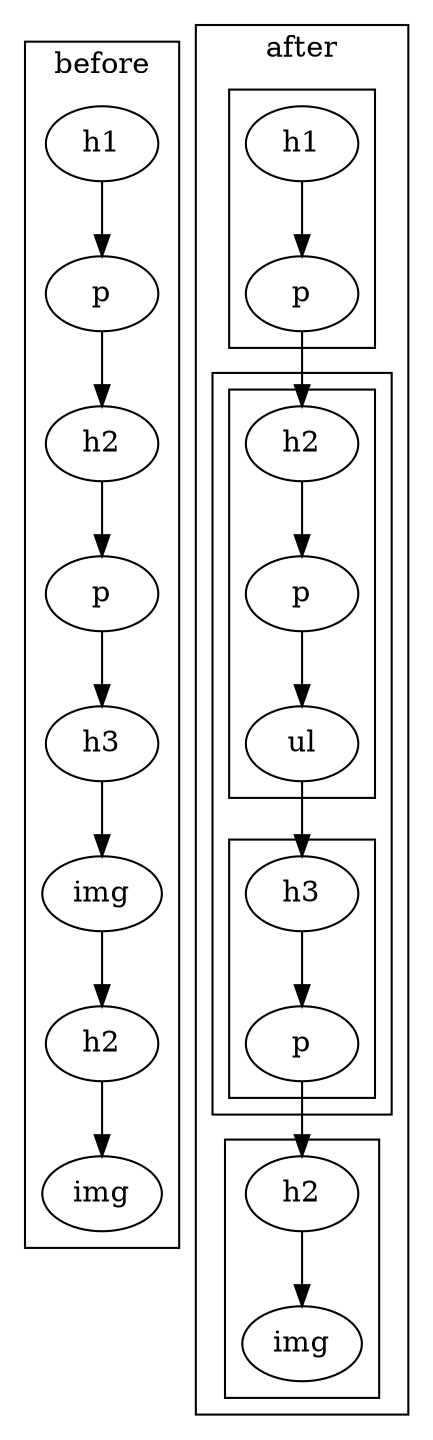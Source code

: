 digraph slide {

	subgraph cluster_before {

		node [label="h1"] a0;
		node [label="p"] a1;
		node [label="h2"] a2;
		node [label="p"] a3;
    node [label="h3"] a4;
    node [label="img"] a5;
    node [label="h2"] a6;
    node [label="img"] a7;

		a0 -> a1 -> a2 -> a3 -> a4 -> a5 -> a6 -> a7;
		label = "before";
	}

	subgraph cluster_after {
    label = "after";

    subgraph cluster_1 {
      label="";
      store1 [label="h1"];
      store2 [label="p"];
    }

    subgraph cluster_window3 {
      label="";

      subgraph cluster_window6 {
        label="";
        store3 [label="h2"];
        store4 [label="p"];
        store5 [label="ul"];
      }
      subgraph cluster_window7 {
        label="";
        store6 [label="h3"];
        store7 [label="p"];
      }
    }

    subgraph cluster_window4 {
      label="";
      store8 [label="h2"]
      store9 [label="img"]
    }

    store1 -> store2 -> store3 -> store4 -> store5 -> store6 -> store7 -> store8 -> store9
		/*node [] b0;
		node [] b1;
		node [] b2;
		node [] b3;

		b0 -> b1 -> b2 -> b3;
		label = "process #2";*/

	}

}
